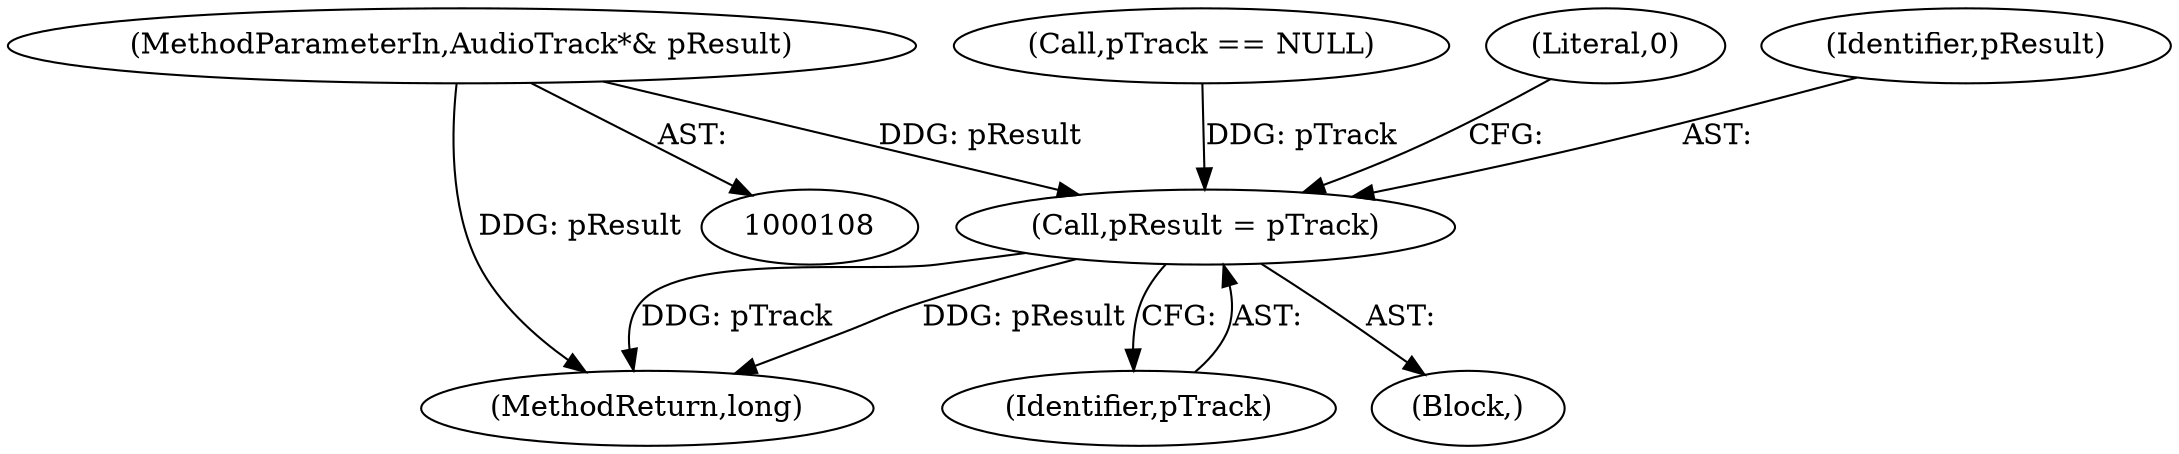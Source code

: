digraph "1_Android_04839626ed859623901ebd3a5fd483982186b59d_169@pointer" {
"1000113" [label="(MethodParameterIn,AudioTrack*& pResult)"];
"1000317" [label="(Call,pResult = pTrack)"];
"1000322" [label="(MethodReturn,long)"];
"1000319" [label="(Identifier,pTrack)"];
"1000282" [label="(Call,pTrack == NULL)"];
"1000321" [label="(Literal,0)"];
"1000317" [label="(Call,pResult = pTrack)"];
"1000113" [label="(MethodParameterIn,AudioTrack*& pResult)"];
"1000114" [label="(Block,)"];
"1000318" [label="(Identifier,pResult)"];
"1000113" -> "1000108"  [label="AST: "];
"1000113" -> "1000322"  [label="DDG: pResult"];
"1000113" -> "1000317"  [label="DDG: pResult"];
"1000317" -> "1000114"  [label="AST: "];
"1000317" -> "1000319"  [label="CFG: "];
"1000318" -> "1000317"  [label="AST: "];
"1000319" -> "1000317"  [label="AST: "];
"1000321" -> "1000317"  [label="CFG: "];
"1000317" -> "1000322"  [label="DDG: pResult"];
"1000317" -> "1000322"  [label="DDG: pTrack"];
"1000282" -> "1000317"  [label="DDG: pTrack"];
}
